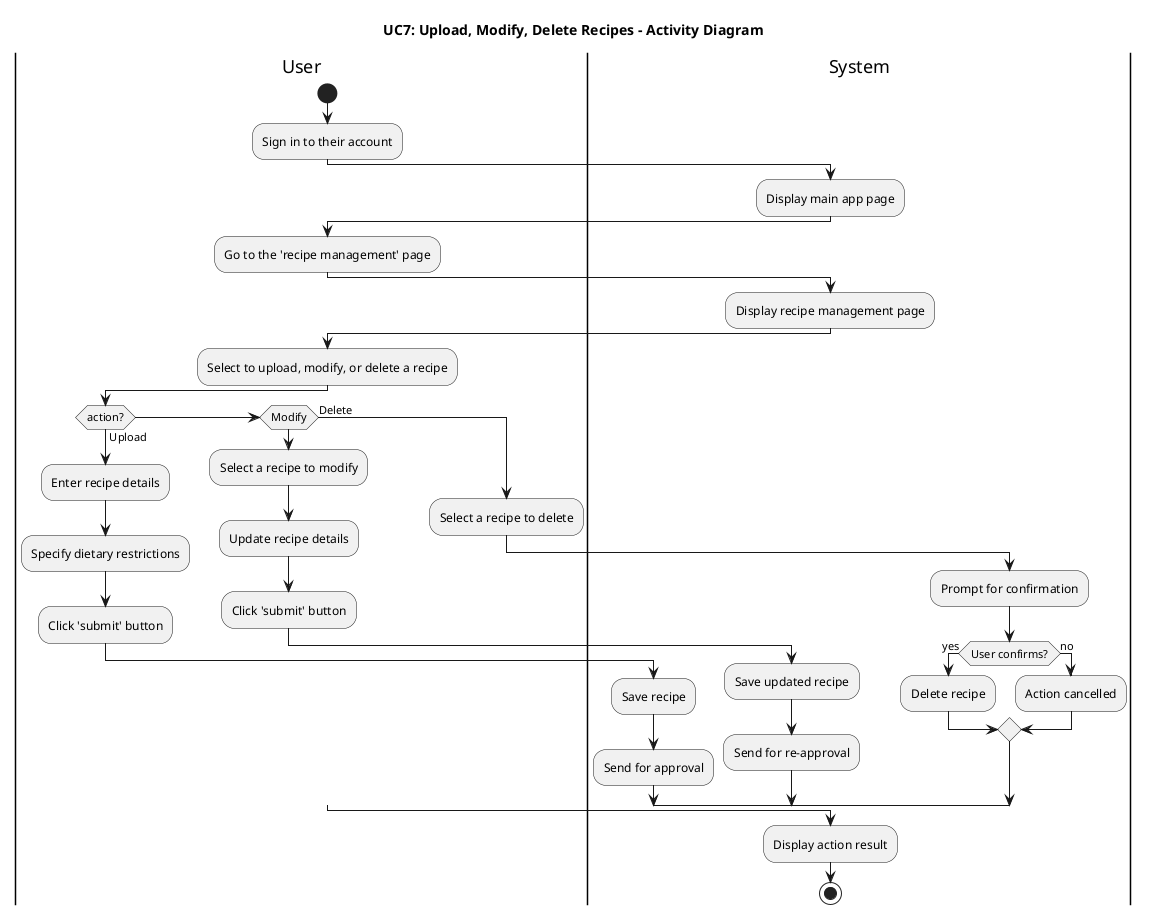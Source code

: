 @startuml
title UC7: Upload, Modify, Delete Recipes - Activity Diagram

|User|
start
:Sign in to their account;

|System|
:Display main app page;

|User|
:Go to the 'recipe management' page;

|System|
:Display recipe management page;

|User|
:Select to upload, modify, or delete a recipe;

if (action?) then (Upload)
  |User|
  :Enter recipe details;
  :Specify dietary restrictions;
  :Click 'submit' button;
 
  |System|
  :Save recipe;
  :Send for approval;
 
elseif (Modify)
  |User|
  :Select a recipe to modify;
  :Update recipe details;
  :Click 'submit' button;
 
  |System|
  :Save updated recipe;
  :Send for re-approval;
 
else (Delete)
  |User|
  :Select a recipe to delete;
 
  |System|
  :Prompt for confirmation;
  if (User confirms?) then (yes)
	:Delete recipe;
  else (no)
	:Action cancelled;
  endif
endif

|System|
:Display action result;

stop
@enduml
